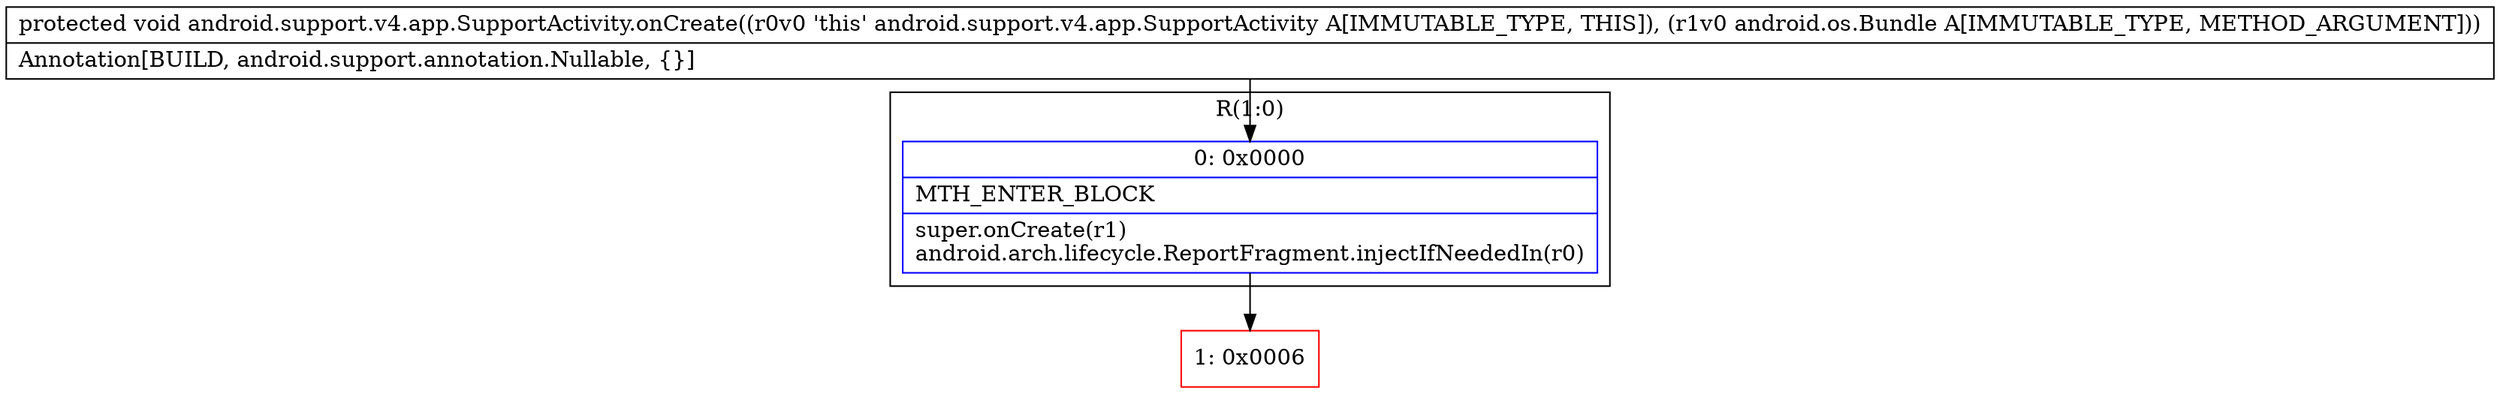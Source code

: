 digraph "CFG forandroid.support.v4.app.SupportActivity.onCreate(Landroid\/os\/Bundle;)V" {
subgraph cluster_Region_690918704 {
label = "R(1:0)";
node [shape=record,color=blue];
Node_0 [shape=record,label="{0\:\ 0x0000|MTH_ENTER_BLOCK\l|super.onCreate(r1)\landroid.arch.lifecycle.ReportFragment.injectIfNeededIn(r0)\l}"];
}
Node_1 [shape=record,color=red,label="{1\:\ 0x0006}"];
MethodNode[shape=record,label="{protected void android.support.v4.app.SupportActivity.onCreate((r0v0 'this' android.support.v4.app.SupportActivity A[IMMUTABLE_TYPE, THIS]), (r1v0 android.os.Bundle A[IMMUTABLE_TYPE, METHOD_ARGUMENT]))  | Annotation[BUILD, android.support.annotation.Nullable, \{\}]\l}"];
MethodNode -> Node_0;
Node_0 -> Node_1;
}

